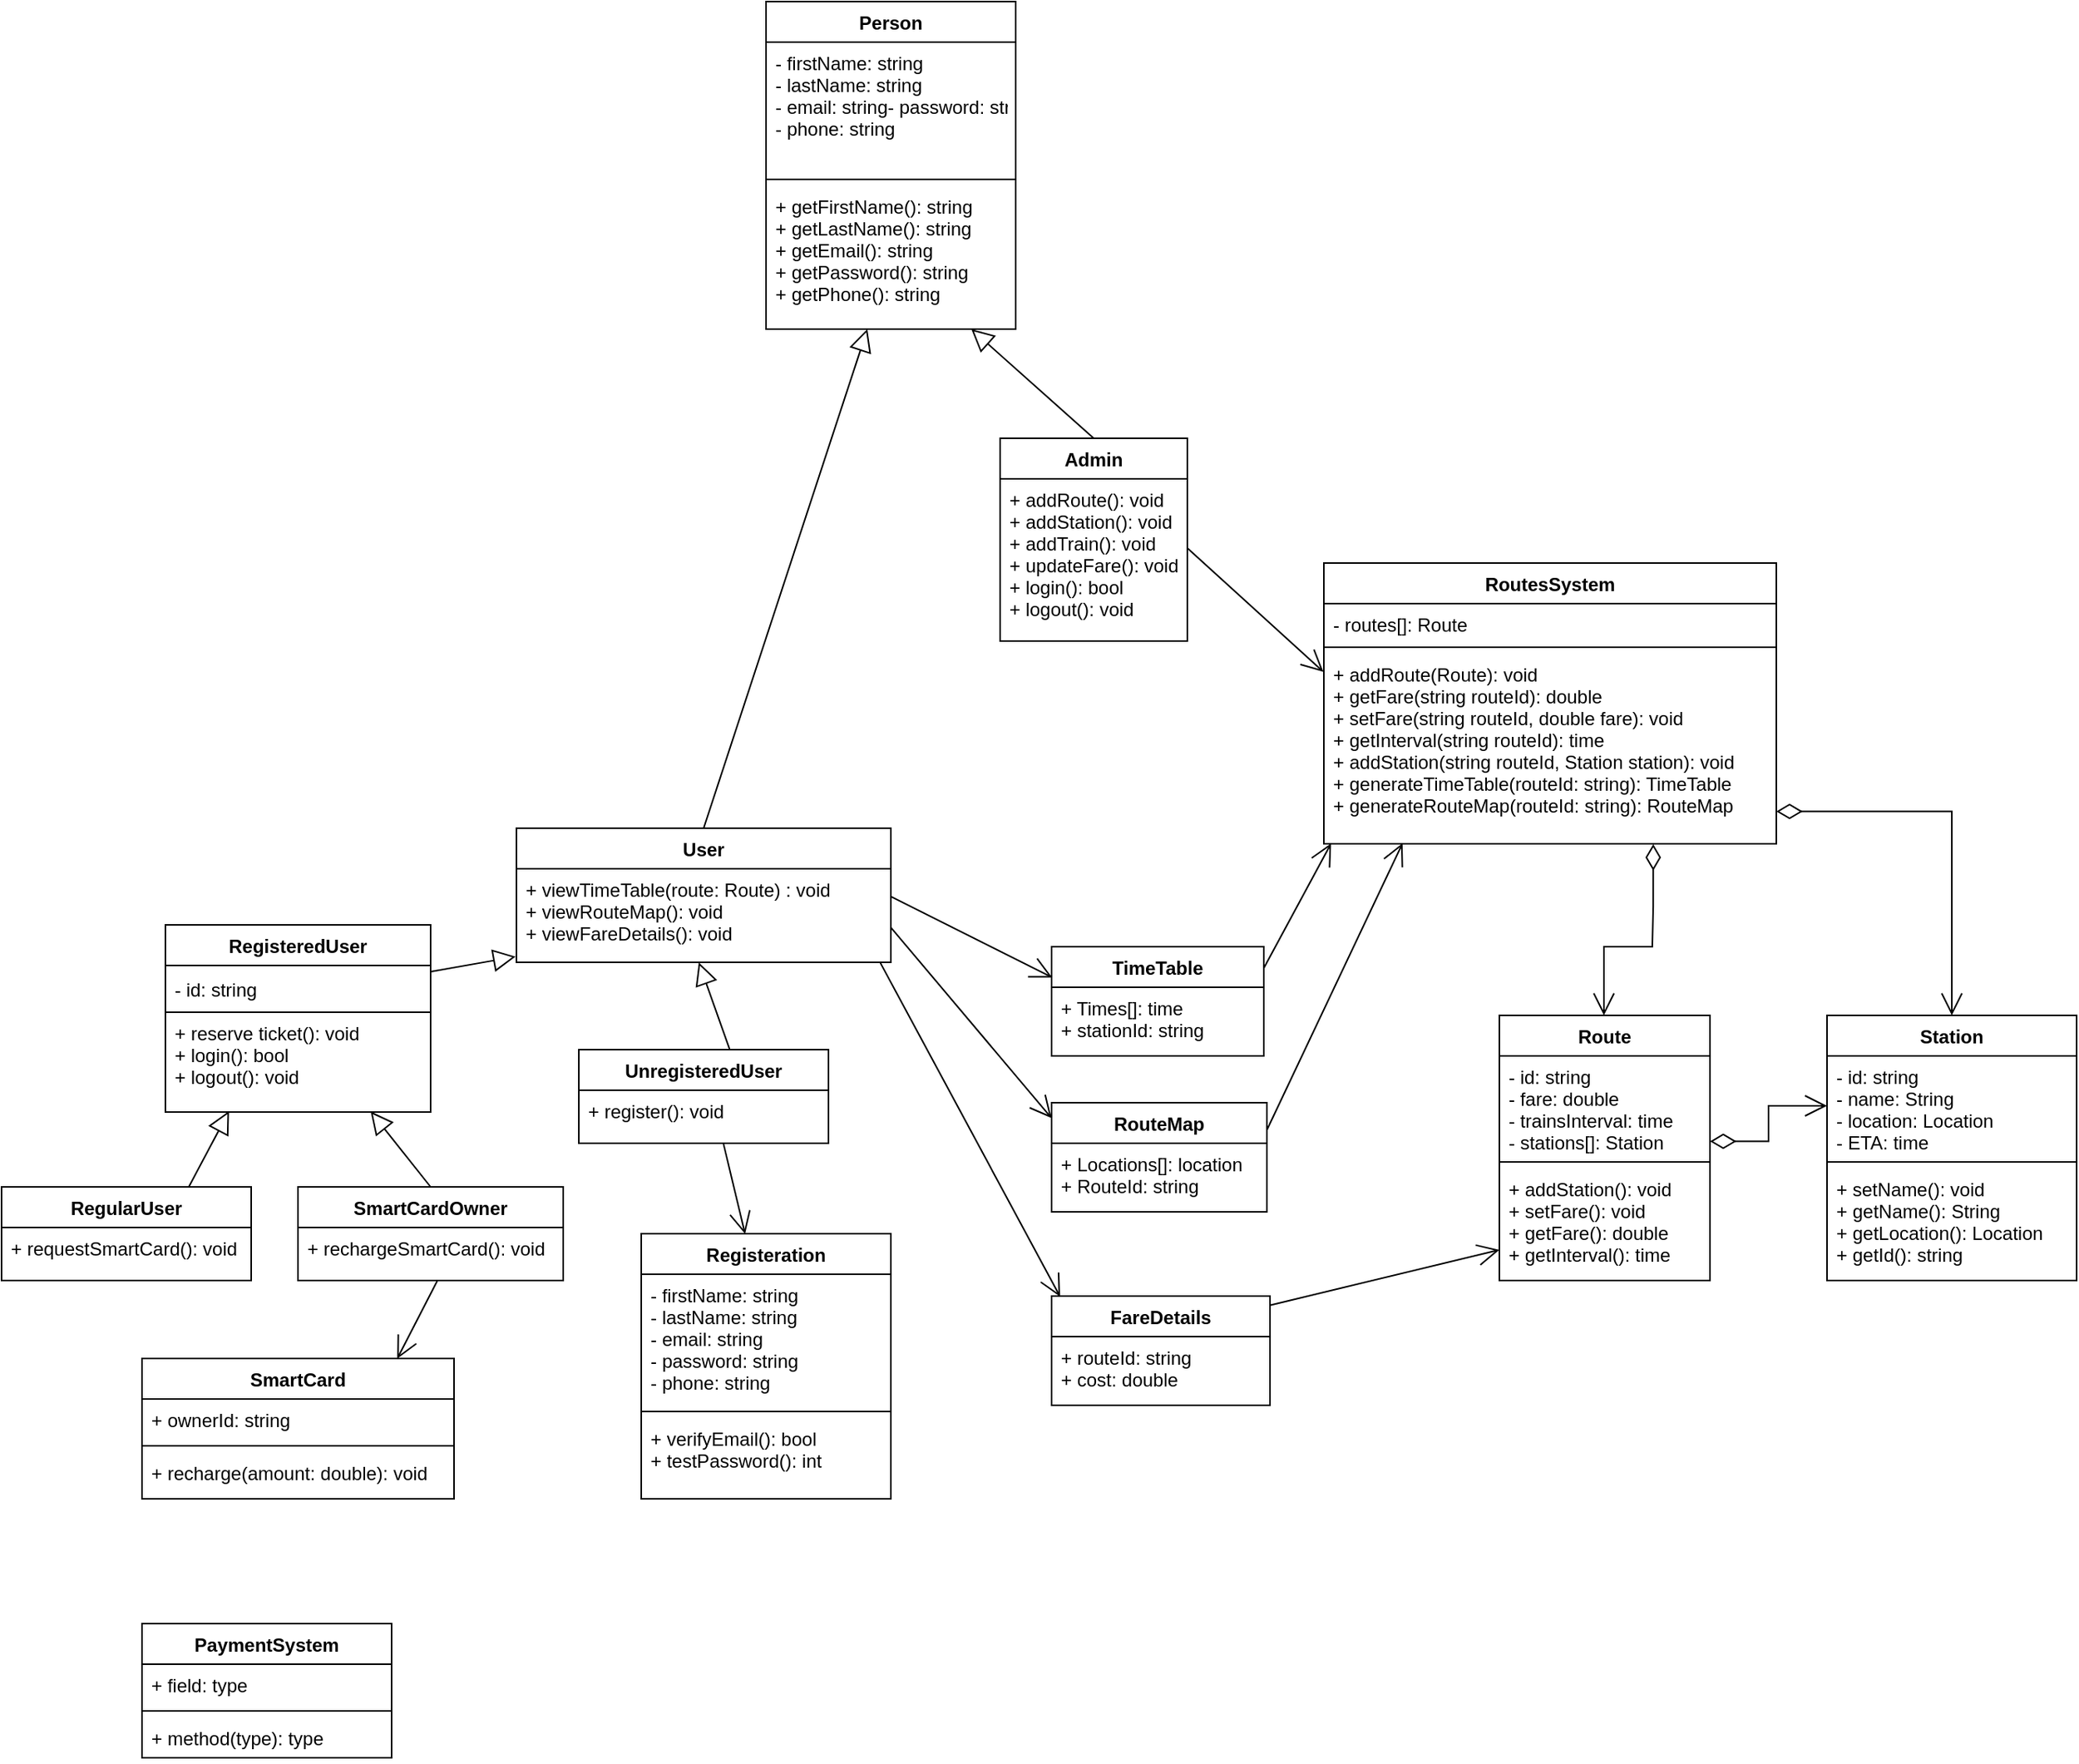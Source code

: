 <mxfile version="15.8.8" type="github">
  <diagram id="C5RBs43oDa-KdzZeNtuy" name="Page-1">
    <mxGraphModel dx="2536" dy="1300" grid="1" gridSize="10" guides="1" tooltips="1" connect="1" arrows="1" fold="1" page="0" pageScale="1" pageWidth="827" pageHeight="1169" background="none" math="0" shadow="0">
      <root>
        <mxCell id="WIyWlLk6GJQsqaUBKTNV-0" />
        <mxCell id="WIyWlLk6GJQsqaUBKTNV-1" parent="WIyWlLk6GJQsqaUBKTNV-0" />
        <mxCell id="oz0YalD53Wy_oq5XSP2Q-18" value="User" style="swimlane;fontStyle=1;childLayout=stackLayout;horizontal=1;startSize=26;fillColor=none;horizontalStack=0;resizeParent=1;resizeParentMax=0;resizeLast=0;collapsible=1;marginBottom=0;" parent="WIyWlLk6GJQsqaUBKTNV-1" vertex="1">
          <mxGeometry x="-130" y="210" width="240" height="86" as="geometry" />
        </mxCell>
        <mxCell id="oz0YalD53Wy_oq5XSP2Q-21" value="+ viewTimeTable(route: Route) : void&#xa;+ viewRouteMap(): void&#xa;+ viewFareDetails(): void&#xa;&#xa;" style="text;strokeColor=default;fillColor=none;align=left;verticalAlign=top;spacingLeft=4;spacingRight=4;overflow=hidden;rotatable=0;points=[[0,0.5],[1,0.5]];portConstraint=eastwest;" parent="oz0YalD53Wy_oq5XSP2Q-18" vertex="1">
          <mxGeometry y="26" width="240" height="60" as="geometry" />
        </mxCell>
        <mxCell id="oz0YalD53Wy_oq5XSP2Q-30" value="Admin" style="swimlane;fontStyle=1;align=center;verticalAlign=top;childLayout=stackLayout;horizontal=1;startSize=26;horizontalStack=0;resizeParent=1;resizeParentMax=0;resizeLast=0;collapsible=1;marginBottom=0;strokeColor=default;" parent="WIyWlLk6GJQsqaUBKTNV-1" vertex="1">
          <mxGeometry x="180" y="-40" width="120" height="130" as="geometry" />
        </mxCell>
        <mxCell id="oz0YalD53Wy_oq5XSP2Q-33" value="+ addRoute(): void&#xa;+ addStation(): void&#xa;+ addTrain(): void&#xa;+ updateFare(): void&#xa;+ login(): bool&#xa;+ logout(): void" style="text;strokeColor=none;fillColor=none;align=left;verticalAlign=top;spacingLeft=4;spacingRight=4;overflow=hidden;rotatable=0;points=[[0,0.5],[1,0.5]];portConstraint=eastwest;" parent="oz0YalD53Wy_oq5XSP2Q-30" vertex="1">
          <mxGeometry y="26" width="120" height="104" as="geometry" />
        </mxCell>
        <mxCell id="oz0YalD53Wy_oq5XSP2Q-39" value="Person" style="swimlane;fontStyle=1;align=center;verticalAlign=top;childLayout=stackLayout;horizontal=1;startSize=26;horizontalStack=0;resizeParent=1;resizeParentMax=0;resizeLast=0;collapsible=1;marginBottom=0;strokeColor=default;" parent="WIyWlLk6GJQsqaUBKTNV-1" vertex="1">
          <mxGeometry x="30" y="-320" width="160" height="210" as="geometry">
            <mxRectangle x="30" y="-140" width="70" height="26" as="alternateBounds" />
          </mxGeometry>
        </mxCell>
        <mxCell id="oz0YalD53Wy_oq5XSP2Q-40" value="- firstName: string&#xa;- lastName: string&#xa;- email: string- password: string&#xa;- phone: string&#xa;&#xa;&#xa;&#xa;" style="text;strokeColor=none;fillColor=none;align=left;verticalAlign=top;spacingLeft=4;spacingRight=4;overflow=hidden;rotatable=0;points=[[0,0.5],[1,0.5]];portConstraint=eastwest;" parent="oz0YalD53Wy_oq5XSP2Q-39" vertex="1">
          <mxGeometry y="26" width="160" height="84" as="geometry" />
        </mxCell>
        <mxCell id="oz0YalD53Wy_oq5XSP2Q-41" value="" style="line;strokeWidth=1;fillColor=none;align=left;verticalAlign=middle;spacingTop=-1;spacingLeft=3;spacingRight=3;rotatable=0;labelPosition=right;points=[];portConstraint=eastwest;" parent="oz0YalD53Wy_oq5XSP2Q-39" vertex="1">
          <mxGeometry y="110" width="160" height="8" as="geometry" />
        </mxCell>
        <mxCell id="oz0YalD53Wy_oq5XSP2Q-42" value="+ getFirstName(): string&#xa;+ getLastName(): string&#xa;+ getEmail(): string&#xa;+ getPassword(): string&#xa;+ getPhone(): string&#xa;&#xa;&#xa;&#xa;" style="text;strokeColor=none;fillColor=none;align=left;verticalAlign=top;spacingLeft=4;spacingRight=4;overflow=hidden;rotatable=0;points=[[0,0.5],[1,0.5]];portConstraint=eastwest;" parent="oz0YalD53Wy_oq5XSP2Q-39" vertex="1">
          <mxGeometry y="118" width="160" height="92" as="geometry" />
        </mxCell>
        <mxCell id="oz0YalD53Wy_oq5XSP2Q-43" value="" style="edgeStyle=none;html=1;endSize=12;endArrow=block;endFill=0;rounded=0;exitX=0.5;exitY=0;exitDx=0;exitDy=0;" parent="WIyWlLk6GJQsqaUBKTNV-1" source="oz0YalD53Wy_oq5XSP2Q-18" target="oz0YalD53Wy_oq5XSP2Q-42" edge="1">
          <mxGeometry width="160" relative="1" as="geometry">
            <mxPoint x="-30" y="10" as="sourcePoint" />
            <mxPoint x="30" y="80" as="targetPoint" />
          </mxGeometry>
        </mxCell>
        <mxCell id="oz0YalD53Wy_oq5XSP2Q-46" value="" style="edgeStyle=none;html=1;endSize=12;endArrow=block;endFill=0;rounded=0;exitX=0.5;exitY=0;exitDx=0;exitDy=0;" parent="WIyWlLk6GJQsqaUBKTNV-1" source="oz0YalD53Wy_oq5XSP2Q-30" target="oz0YalD53Wy_oq5XSP2Q-42" edge="1">
          <mxGeometry width="160" relative="1" as="geometry">
            <mxPoint x="-30" y="100" as="sourcePoint" />
            <mxPoint x="74" y="62" as="targetPoint" />
          </mxGeometry>
        </mxCell>
        <mxCell id="oz0YalD53Wy_oq5XSP2Q-47" value="UnregisteredUser&#xa;" style="swimlane;fontStyle=1;align=center;verticalAlign=top;childLayout=stackLayout;horizontal=1;startSize=26;horizontalStack=0;resizeParent=1;resizeParentMax=0;resizeLast=0;collapsible=1;marginBottom=0;strokeColor=default;" parent="WIyWlLk6GJQsqaUBKTNV-1" vertex="1">
          <mxGeometry x="-90" y="352" width="160" height="60" as="geometry">
            <mxRectangle x="-90" y="352" width="130" height="26" as="alternateBounds" />
          </mxGeometry>
        </mxCell>
        <mxCell id="oz0YalD53Wy_oq5XSP2Q-50" value="+ register(): void" style="text;strokeColor=none;fillColor=none;align=left;verticalAlign=top;spacingLeft=4;spacingRight=4;overflow=hidden;rotatable=0;points=[[0,0.5],[1,0.5]];portConstraint=eastwest;" parent="oz0YalD53Wy_oq5XSP2Q-47" vertex="1">
          <mxGeometry y="26" width="160" height="34" as="geometry" />
        </mxCell>
        <mxCell id="oz0YalD53Wy_oq5XSP2Q-51" value="RegisteredUser&#xa;" style="swimlane;fontStyle=1;align=center;verticalAlign=top;childLayout=stackLayout;horizontal=1;startSize=26;horizontalStack=0;resizeParent=1;resizeParentMax=0;resizeLast=0;collapsible=1;marginBottom=0;strokeColor=default;rotation=0;" parent="WIyWlLk6GJQsqaUBKTNV-1" vertex="1">
          <mxGeometry x="-355" y="272" width="170" height="120" as="geometry">
            <mxRectangle x="-330" y="296" width="120" height="26" as="alternateBounds" />
          </mxGeometry>
        </mxCell>
        <mxCell id="33fXCFxnljWOuSpnzhvU-42" value="- id: string" style="text;strokeColor=default;fillColor=none;align=left;verticalAlign=middle;spacingLeft=4;spacingRight=4;overflow=hidden;points=[[0,0.5],[1,0.5]];portConstraint=eastwest;rotatable=0;glass=0;" vertex="1" parent="oz0YalD53Wy_oq5XSP2Q-51">
          <mxGeometry y="26" width="170" height="30" as="geometry" />
        </mxCell>
        <mxCell id="oz0YalD53Wy_oq5XSP2Q-52" value="+ reserve ticket(): void&#xa;+ login(): bool&#xa;+ logout(): void" style="text;strokeColor=default;fillColor=none;align=left;verticalAlign=top;spacingLeft=4;spacingRight=4;overflow=hidden;rotatable=0;points=[[0,0.5],[1,0.5]];portConstraint=eastwest;rotation=0;" parent="oz0YalD53Wy_oq5XSP2Q-51" vertex="1">
          <mxGeometry y="56" width="170" height="64" as="geometry" />
        </mxCell>
        <mxCell id="oz0YalD53Wy_oq5XSP2Q-53" value="RegularUser&#xa;" style="swimlane;fontStyle=1;align=center;verticalAlign=top;childLayout=stackLayout;horizontal=1;startSize=26;horizontalStack=0;resizeParent=1;resizeParentMax=0;resizeLast=0;collapsible=1;marginBottom=0;strokeColor=default;" parent="WIyWlLk6GJQsqaUBKTNV-1" vertex="1">
          <mxGeometry x="-460" y="440" width="160" height="60" as="geometry">
            <mxRectangle x="-460" y="440" width="100" height="26" as="alternateBounds" />
          </mxGeometry>
        </mxCell>
        <mxCell id="oz0YalD53Wy_oq5XSP2Q-54" value="+ requestSmartCard(): void" style="text;strokeColor=none;fillColor=none;align=left;verticalAlign=top;spacingLeft=4;spacingRight=4;overflow=hidden;rotatable=0;points=[[0,0.5],[1,0.5]];portConstraint=eastwest;" parent="oz0YalD53Wy_oq5XSP2Q-53" vertex="1">
          <mxGeometry y="26" width="160" height="34" as="geometry" />
        </mxCell>
        <mxCell id="oz0YalD53Wy_oq5XSP2Q-55" value="SmartCardOwner&#xa;" style="swimlane;fontStyle=1;align=center;verticalAlign=top;childLayout=stackLayout;horizontal=1;startSize=26;horizontalStack=0;resizeParent=1;resizeParentMax=0;resizeLast=0;collapsible=1;marginBottom=0;strokeColor=default;" parent="WIyWlLk6GJQsqaUBKTNV-1" vertex="1">
          <mxGeometry x="-270" y="440" width="170" height="60" as="geometry">
            <mxRectangle x="-270" y="440" width="130" height="26" as="alternateBounds" />
          </mxGeometry>
        </mxCell>
        <mxCell id="oz0YalD53Wy_oq5XSP2Q-56" value="+ rechargeSmartCard(): void" style="text;strokeColor=none;fillColor=none;align=left;verticalAlign=top;spacingLeft=4;spacingRight=4;overflow=hidden;rotatable=0;points=[[0,0.5],[1,0.5]];portConstraint=eastwest;" parent="oz0YalD53Wy_oq5XSP2Q-55" vertex="1">
          <mxGeometry y="26" width="170" height="34" as="geometry" />
        </mxCell>
        <mxCell id="oz0YalD53Wy_oq5XSP2Q-57" value="" style="edgeStyle=none;html=1;endSize=12;endArrow=block;endFill=0;rounded=0;entryX=-0.002;entryY=0.939;entryDx=0;entryDy=0;entryPerimeter=0;exitX=1;exitY=0.25;exitDx=0;exitDy=0;" parent="WIyWlLk6GJQsqaUBKTNV-1" source="oz0YalD53Wy_oq5XSP2Q-51" target="oz0YalD53Wy_oq5XSP2Q-21" edge="1">
          <mxGeometry width="160" relative="1" as="geometry">
            <mxPoint x="-210" y="340" as="sourcePoint" />
            <mxPoint x="-110" y="270" as="targetPoint" />
          </mxGeometry>
        </mxCell>
        <mxCell id="oz0YalD53Wy_oq5XSP2Q-59" value="" style="edgeStyle=none;html=1;endSize=12;endArrow=block;endFill=0;rounded=0;exitX=0.605;exitY=0.003;exitDx=0;exitDy=0;exitPerimeter=0;entryX=0.487;entryY=1.001;entryDx=0;entryDy=0;entryPerimeter=0;" parent="WIyWlLk6GJQsqaUBKTNV-1" source="oz0YalD53Wy_oq5XSP2Q-47" target="oz0YalD53Wy_oq5XSP2Q-21" edge="1">
          <mxGeometry width="160" relative="1" as="geometry">
            <mxPoint x="-210" y="340" as="sourcePoint" />
            <mxPoint x="-30" y="290" as="targetPoint" />
          </mxGeometry>
        </mxCell>
        <mxCell id="oz0YalD53Wy_oq5XSP2Q-60" value="" style="edgeStyle=none;html=1;endSize=12;endArrow=block;endFill=0;rounded=0;entryX=0.774;entryY=0.994;entryDx=0;entryDy=0;entryPerimeter=0;exitX=0.5;exitY=0;exitDx=0;exitDy=0;" parent="WIyWlLk6GJQsqaUBKTNV-1" source="oz0YalD53Wy_oq5XSP2Q-55" target="oz0YalD53Wy_oq5XSP2Q-52" edge="1">
          <mxGeometry width="160" relative="1" as="geometry">
            <mxPoint x="-350" y="390" as="sourcePoint" />
            <mxPoint x="-190" y="390" as="targetPoint" />
          </mxGeometry>
        </mxCell>
        <mxCell id="oz0YalD53Wy_oq5XSP2Q-61" value="" style="edgeStyle=none;html=1;endSize=12;endArrow=block;endFill=0;rounded=0;entryX=0.24;entryY=0.99;entryDx=0;entryDy=0;entryPerimeter=0;exitX=0.75;exitY=0;exitDx=0;exitDy=0;" parent="WIyWlLk6GJQsqaUBKTNV-1" source="oz0YalD53Wy_oq5XSP2Q-53" target="oz0YalD53Wy_oq5XSP2Q-52" edge="1">
          <mxGeometry width="160" relative="1" as="geometry">
            <mxPoint x="-350" y="390" as="sourcePoint" />
            <mxPoint x="-190" y="390" as="targetPoint" />
          </mxGeometry>
        </mxCell>
        <mxCell id="wLO17Js8CSukOj2f2Co--0" value="Route" style="swimlane;fontStyle=1;align=center;verticalAlign=top;childLayout=stackLayout;horizontal=1;startSize=26;horizontalStack=0;resizeParent=1;resizeParentMax=0;resizeLast=0;collapsible=1;marginBottom=0;strokeColor=default;" parent="WIyWlLk6GJQsqaUBKTNV-1" vertex="1">
          <mxGeometry x="500" y="330" width="135" height="170" as="geometry" />
        </mxCell>
        <mxCell id="wLO17Js8CSukOj2f2Co--1" value="- id: string&#xa;- fare: double&#xa;- trainsInterval: time&#xa;- stations[]: Station&#xa;&#xa;" style="text;strokeColor=none;fillColor=none;align=left;verticalAlign=top;spacingLeft=4;spacingRight=4;overflow=hidden;rotatable=0;points=[[0,0.5],[1,0.5]];portConstraint=eastwest;" parent="wLO17Js8CSukOj2f2Co--0" vertex="1">
          <mxGeometry y="26" width="135" height="64" as="geometry" />
        </mxCell>
        <mxCell id="wLO17Js8CSukOj2f2Co--2" value="" style="line;strokeWidth=1;fillColor=none;align=left;verticalAlign=middle;spacingTop=-1;spacingLeft=3;spacingRight=3;rotatable=0;labelPosition=right;points=[];portConstraint=eastwest;" parent="wLO17Js8CSukOj2f2Co--0" vertex="1">
          <mxGeometry y="90" width="135" height="8" as="geometry" />
        </mxCell>
        <mxCell id="wLO17Js8CSukOj2f2Co--3" value="+ addStation(): void&#xa;+ setFare(): void&#xa;+ getFare(): double&#xa;+ getInterval(): time&#xa;" style="text;strokeColor=none;fillColor=none;align=left;verticalAlign=top;spacingLeft=4;spacingRight=4;overflow=hidden;rotatable=0;points=[[0,0.5],[1,0.5]];portConstraint=eastwest;" parent="wLO17Js8CSukOj2f2Co--0" vertex="1">
          <mxGeometry y="98" width="135" height="72" as="geometry" />
        </mxCell>
        <mxCell id="wLO17Js8CSukOj2f2Co--5" value="" style="edgeStyle=none;html=1;endArrow=open;endSize=12;verticalAlign=bottom;rounded=0;entryX=-0.001;entryY=0.096;entryDx=0;entryDy=0;entryPerimeter=0;exitX=1.002;exitY=0.429;exitDx=0;exitDy=0;exitPerimeter=0;" parent="WIyWlLk6GJQsqaUBKTNV-1" source="oz0YalD53Wy_oq5XSP2Q-33" target="wLO17Js8CSukOj2f2Co--9" edge="1">
          <mxGeometry x="0.12" y="-7" width="160" relative="1" as="geometry">
            <mxPoint x="210" y="260" as="sourcePoint" />
            <mxPoint x="370" y="260" as="targetPoint" />
            <mxPoint as="offset" />
          </mxGeometry>
        </mxCell>
        <mxCell id="wLO17Js8CSukOj2f2Co--6" value="RoutesSystem" style="swimlane;fontStyle=1;align=center;verticalAlign=top;childLayout=stackLayout;horizontal=1;startSize=26;horizontalStack=0;resizeParent=1;resizeParentMax=0;resizeLast=0;collapsible=1;marginBottom=0;strokeColor=default;" parent="WIyWlLk6GJQsqaUBKTNV-1" vertex="1">
          <mxGeometry x="387.5" y="40" width="290" height="180" as="geometry" />
        </mxCell>
        <mxCell id="wLO17Js8CSukOj2f2Co--7" value="- routes[]: Route" style="text;strokeColor=none;fillColor=none;align=left;verticalAlign=top;spacingLeft=4;spacingRight=4;overflow=hidden;rotatable=0;points=[[0,0.5],[1,0.5]];portConstraint=eastwest;" parent="wLO17Js8CSukOj2f2Co--6" vertex="1">
          <mxGeometry y="26" width="290" height="24" as="geometry" />
        </mxCell>
        <mxCell id="wLO17Js8CSukOj2f2Co--8" value="" style="line;strokeWidth=1;fillColor=none;align=left;verticalAlign=middle;spacingTop=-1;spacingLeft=3;spacingRight=3;rotatable=0;labelPosition=right;points=[];portConstraint=eastwest;" parent="wLO17Js8CSukOj2f2Co--6" vertex="1">
          <mxGeometry y="50" width="290" height="8" as="geometry" />
        </mxCell>
        <mxCell id="wLO17Js8CSukOj2f2Co--9" value="+ addRoute(Route): void&#xa;+ getFare(string routeId): double&#xa;+ setFare(string routeId, double fare): void&#xa;+ getInterval(string routeId): time&#xa;+ addStation(string routeId, Station station): void&#xa;+ generateTimeTable(routeId: string): TimeTable&#xa;+ generateRouteMap(routeId: string): RouteMap" style="text;strokeColor=none;fillColor=none;align=left;verticalAlign=top;spacingLeft=4;spacingRight=4;overflow=hidden;rotatable=0;points=[[0,0.5],[1,0.5]];portConstraint=eastwest;" parent="wLO17Js8CSukOj2f2Co--6" vertex="1">
          <mxGeometry y="58" width="290" height="122" as="geometry" />
        </mxCell>
        <mxCell id="wLO17Js8CSukOj2f2Co--11" value="" style="endArrow=open;html=1;endSize=12;startArrow=diamondThin;startSize=14;startFill=0;edgeStyle=orthogonalEdgeStyle;align=left;verticalAlign=bottom;rounded=0;exitX=0.728;exitY=1.002;exitDx=0;exitDy=0;exitPerimeter=0;" parent="WIyWlLk6GJQsqaUBKTNV-1" source="wLO17Js8CSukOj2f2Co--9" target="wLO17Js8CSukOj2f2Co--0" edge="1">
          <mxGeometry x="-1" y="3" relative="1" as="geometry">
            <mxPoint x="590" y="260" as="sourcePoint" />
            <mxPoint x="330" y="210" as="targetPoint" />
            <Array as="points">
              <mxPoint x="599" y="260" />
              <mxPoint x="598" y="260" />
              <mxPoint x="598" y="286" />
              <mxPoint x="567" y="286" />
            </Array>
          </mxGeometry>
        </mxCell>
        <mxCell id="0wf969HlVB6r5j6Vj_XR-4" value="Station" style="swimlane;fontStyle=1;align=center;verticalAlign=top;childLayout=stackLayout;horizontal=1;startSize=26;horizontalStack=0;resizeParent=1;resizeParentMax=0;resizeLast=0;collapsible=1;marginBottom=0;" parent="WIyWlLk6GJQsqaUBKTNV-1" vertex="1">
          <mxGeometry x="710" y="330" width="160" height="170" as="geometry" />
        </mxCell>
        <mxCell id="0wf969HlVB6r5j6Vj_XR-5" value="- id: string&#xa;- name: String&#xa;- location: Location&#xa;- ETA: time" style="text;strokeColor=none;fillColor=none;align=left;verticalAlign=top;spacingLeft=4;spacingRight=4;overflow=hidden;rotatable=0;points=[[0,0.5],[1,0.5]];portConstraint=eastwest;" parent="0wf969HlVB6r5j6Vj_XR-4" vertex="1">
          <mxGeometry y="26" width="160" height="64" as="geometry" />
        </mxCell>
        <mxCell id="0wf969HlVB6r5j6Vj_XR-6" value="" style="line;strokeWidth=1;fillColor=none;align=left;verticalAlign=middle;spacingTop=-1;spacingLeft=3;spacingRight=3;rotatable=0;labelPosition=right;points=[];portConstraint=eastwest;" parent="0wf969HlVB6r5j6Vj_XR-4" vertex="1">
          <mxGeometry y="90" width="160" height="8" as="geometry" />
        </mxCell>
        <mxCell id="0wf969HlVB6r5j6Vj_XR-7" value="+ setName(): void&#xa;+ getName(): String&#xa;+ getLocation(): Location&#xa;+ getId(): string&#xa;" style="text;strokeColor=none;fillColor=none;align=left;verticalAlign=top;spacingLeft=4;spacingRight=4;overflow=hidden;rotatable=0;points=[[0,0.5],[1,0.5]];portConstraint=eastwest;" parent="0wf969HlVB6r5j6Vj_XR-4" vertex="1">
          <mxGeometry y="98" width="160" height="72" as="geometry" />
        </mxCell>
        <mxCell id="33fXCFxnljWOuSpnzhvU-0" value="" style="endArrow=open;html=1;endSize=12;startArrow=diamondThin;startSize=14;startFill=0;edgeStyle=orthogonalEdgeStyle;align=left;verticalAlign=bottom;rounded=0;exitX=1;exitY=0.856;exitDx=0;exitDy=0;exitPerimeter=0;" edge="1" parent="WIyWlLk6GJQsqaUBKTNV-1" source="wLO17Js8CSukOj2f2Co--1" target="0wf969HlVB6r5j6Vj_XR-5">
          <mxGeometry x="-1" y="3" relative="1" as="geometry">
            <mxPoint x="760" y="370" as="sourcePoint" />
            <mxPoint x="920" y="370" as="targetPoint" />
          </mxGeometry>
        </mxCell>
        <mxCell id="33fXCFxnljWOuSpnzhvU-1" value="" style="endArrow=open;html=1;endSize=12;startArrow=diamondThin;startSize=14;startFill=0;edgeStyle=orthogonalEdgeStyle;align=left;verticalAlign=bottom;rounded=0;exitX=1;exitY=0.83;exitDx=0;exitDy=0;exitPerimeter=0;" edge="1" parent="WIyWlLk6GJQsqaUBKTNV-1" source="wLO17Js8CSukOj2f2Co--9" target="0wf969HlVB6r5j6Vj_XR-4">
          <mxGeometry x="-1" y="3" relative="1" as="geometry">
            <mxPoint x="680" y="195" as="sourcePoint" />
            <mxPoint x="542.5" y="350" as="targetPoint" />
          </mxGeometry>
        </mxCell>
        <mxCell id="33fXCFxnljWOuSpnzhvU-5" value="RouteMap&#xa;" style="swimlane;fontStyle=1;align=center;verticalAlign=top;childLayout=stackLayout;horizontal=1;startSize=26;horizontalStack=0;resizeParent=1;resizeParentMax=0;resizeLast=0;collapsible=1;marginBottom=0;" vertex="1" parent="WIyWlLk6GJQsqaUBKTNV-1">
          <mxGeometry x="213" y="386" width="138" height="70" as="geometry" />
        </mxCell>
        <mxCell id="33fXCFxnljWOuSpnzhvU-6" value="+ Locations[]: location&#xa;+ RouteId: string" style="text;strokeColor=none;fillColor=none;align=left;verticalAlign=top;spacingLeft=4;spacingRight=4;overflow=hidden;rotatable=0;points=[[0,0.5],[1,0.5]];portConstraint=eastwest;" vertex="1" parent="33fXCFxnljWOuSpnzhvU-5">
          <mxGeometry y="26" width="138" height="44" as="geometry" />
        </mxCell>
        <mxCell id="33fXCFxnljWOuSpnzhvU-9" value="TimeTable&#xa;" style="swimlane;fontStyle=1;align=center;verticalAlign=top;childLayout=stackLayout;horizontal=1;startSize=26;horizontalStack=0;resizeParent=1;resizeParentMax=0;resizeLast=0;collapsible=1;marginBottom=0;" vertex="1" parent="WIyWlLk6GJQsqaUBKTNV-1">
          <mxGeometry x="213" y="286" width="136" height="70" as="geometry" />
        </mxCell>
        <mxCell id="33fXCFxnljWOuSpnzhvU-10" value="+ Times[]: time&#xa;+ stationId: string&#xa;" style="text;strokeColor=none;fillColor=none;align=left;verticalAlign=top;spacingLeft=4;spacingRight=4;overflow=hidden;rotatable=0;points=[[0,0.5],[1,0.5]];portConstraint=eastwest;" vertex="1" parent="33fXCFxnljWOuSpnzhvU-9">
          <mxGeometry y="26" width="136" height="44" as="geometry" />
        </mxCell>
        <mxCell id="33fXCFxnljWOuSpnzhvU-13" value="FareDetails" style="swimlane;fontStyle=1;align=center;verticalAlign=top;childLayout=stackLayout;horizontal=1;startSize=26;horizontalStack=0;resizeParent=1;resizeParentMax=0;resizeLast=0;collapsible=1;marginBottom=0;" vertex="1" parent="WIyWlLk6GJQsqaUBKTNV-1">
          <mxGeometry x="213" y="510" width="140" height="70" as="geometry" />
        </mxCell>
        <mxCell id="33fXCFxnljWOuSpnzhvU-14" value="+ routeId: string&#xa;+ cost: double&#xa;" style="text;strokeColor=none;fillColor=none;align=left;verticalAlign=top;spacingLeft=4;spacingRight=4;overflow=hidden;rotatable=0;points=[[0,0.5],[1,0.5]];portConstraint=eastwest;" vertex="1" parent="33fXCFxnljWOuSpnzhvU-13">
          <mxGeometry y="26" width="140" height="44" as="geometry" />
        </mxCell>
        <mxCell id="33fXCFxnljWOuSpnzhvU-17" value="" style="edgeStyle=none;html=1;endArrow=open;endSize=12;verticalAlign=bottom;rounded=0;entryX=0.003;entryY=0.282;entryDx=0;entryDy=0;entryPerimeter=0;exitX=1.001;exitY=0.299;exitDx=0;exitDy=0;exitPerimeter=0;" edge="1" parent="WIyWlLk6GJQsqaUBKTNV-1" source="oz0YalD53Wy_oq5XSP2Q-21" target="33fXCFxnljWOuSpnzhvU-9">
          <mxGeometry x="0.12" y="-7" width="160" relative="1" as="geometry">
            <mxPoint x="10.0" y="339.996" as="sourcePoint" />
            <mxPoint x="146.97" y="301.788" as="targetPoint" />
            <mxPoint as="offset" />
          </mxGeometry>
        </mxCell>
        <mxCell id="33fXCFxnljWOuSpnzhvU-18" value="" style="edgeStyle=none;html=1;endArrow=open;endSize=12;verticalAlign=bottom;rounded=0;entryX=0;entryY=0.141;entryDx=0;entryDy=0;entryPerimeter=0;exitX=1;exitY=0.628;exitDx=0;exitDy=0;exitPerimeter=0;" edge="1" parent="WIyWlLk6GJQsqaUBKTNV-1" source="oz0YalD53Wy_oq5XSP2Q-21" target="33fXCFxnljWOuSpnzhvU-5">
          <mxGeometry x="0.12" y="-7" width="160" relative="1" as="geometry">
            <mxPoint x="20.0" y="349.996" as="sourcePoint" />
            <mxPoint x="156.97" y="311.788" as="targetPoint" />
            <mxPoint as="offset" />
          </mxGeometry>
        </mxCell>
        <mxCell id="33fXCFxnljWOuSpnzhvU-19" value="" style="edgeStyle=none;html=1;endArrow=open;endSize=12;verticalAlign=bottom;rounded=0;entryX=0.039;entryY=0.005;entryDx=0;entryDy=0;entryPerimeter=0;exitX=0.971;exitY=0.999;exitDx=0;exitDy=0;exitPerimeter=0;" edge="1" parent="WIyWlLk6GJQsqaUBKTNV-1" source="oz0YalD53Wy_oq5XSP2Q-21" target="33fXCFxnljWOuSpnzhvU-13">
          <mxGeometry x="0.12" y="-7" width="160" relative="1" as="geometry">
            <mxPoint x="30.0" y="359.996" as="sourcePoint" />
            <mxPoint x="166.97" y="321.788" as="targetPoint" />
            <mxPoint as="offset" />
            <Array as="points" />
          </mxGeometry>
        </mxCell>
        <mxCell id="33fXCFxnljWOuSpnzhvU-20" value="" style="edgeStyle=none;html=1;endArrow=open;endSize=12;verticalAlign=bottom;rounded=0;entryX=0.016;entryY=0.998;entryDx=0;entryDy=0;entryPerimeter=0;exitX=1.001;exitY=0.193;exitDx=0;exitDy=0;exitPerimeter=0;" edge="1" parent="WIyWlLk6GJQsqaUBKTNV-1" source="33fXCFxnljWOuSpnzhvU-9" target="wLO17Js8CSukOj2f2Co--9">
          <mxGeometry x="0.12" y="-7" width="160" relative="1" as="geometry">
            <mxPoint x="220" y="270" as="sourcePoint" />
            <mxPoint x="400" y="317" as="targetPoint" />
            <mxPoint as="offset" />
          </mxGeometry>
        </mxCell>
        <mxCell id="33fXCFxnljWOuSpnzhvU-21" value="" style="edgeStyle=none;html=1;endArrow=open;endSize=12;verticalAlign=bottom;rounded=0;entryX=0.174;entryY=0.997;entryDx=0;entryDy=0;entryPerimeter=0;exitX=1;exitY=0.25;exitDx=0;exitDy=0;" edge="1" parent="WIyWlLk6GJQsqaUBKTNV-1" source="33fXCFxnljWOuSpnzhvU-5" target="wLO17Js8CSukOj2f2Co--9">
          <mxGeometry x="0.12" y="-7" width="160" relative="1" as="geometry">
            <mxPoint x="334.16" y="309.598" as="sourcePoint" />
            <mxPoint x="400.98" y="252.294" as="targetPoint" />
            <mxPoint as="offset" />
          </mxGeometry>
        </mxCell>
        <mxCell id="33fXCFxnljWOuSpnzhvU-22" value="" style="edgeStyle=none;html=1;endArrow=open;endSize=12;verticalAlign=bottom;rounded=0;exitX=1;exitY=0.084;exitDx=0;exitDy=0;exitPerimeter=0;" edge="1" parent="WIyWlLk6GJQsqaUBKTNV-1" source="33fXCFxnljWOuSpnzhvU-13" target="wLO17Js8CSukOj2f2Co--3">
          <mxGeometry x="0.12" y="-7" width="160" relative="1" as="geometry">
            <mxPoint x="344.16" y="319.598" as="sourcePoint" />
            <mxPoint x="410.98" y="262.294" as="targetPoint" />
            <mxPoint as="offset" />
          </mxGeometry>
        </mxCell>
        <mxCell id="33fXCFxnljWOuSpnzhvU-24" value="Registeration" style="swimlane;fontStyle=1;align=center;verticalAlign=top;childLayout=stackLayout;horizontal=1;startSize=26;horizontalStack=0;resizeParent=1;resizeParentMax=0;resizeLast=0;collapsible=1;marginBottom=0;" vertex="1" parent="WIyWlLk6GJQsqaUBKTNV-1">
          <mxGeometry x="-50" y="470" width="160" height="170" as="geometry" />
        </mxCell>
        <mxCell id="33fXCFxnljWOuSpnzhvU-25" value="- firstName: string&#xa;- lastName: string&#xa;- email: string&#xa;- password: string&#xa;- phone: string&#xa;&#xa;&#xa;&#xa;&#xa;&#xa;" style="text;strokeColor=none;fillColor=none;align=left;verticalAlign=top;spacingLeft=4;spacingRight=4;overflow=hidden;rotatable=0;points=[[0,0.5],[1,0.5]];portConstraint=eastwest;" vertex="1" parent="33fXCFxnljWOuSpnzhvU-24">
          <mxGeometry y="26" width="160" height="84" as="geometry" />
        </mxCell>
        <mxCell id="33fXCFxnljWOuSpnzhvU-26" value="" style="line;strokeWidth=1;fillColor=none;align=left;verticalAlign=middle;spacingTop=-1;spacingLeft=3;spacingRight=3;rotatable=0;labelPosition=right;points=[];portConstraint=eastwest;" vertex="1" parent="33fXCFxnljWOuSpnzhvU-24">
          <mxGeometry y="110" width="160" height="8" as="geometry" />
        </mxCell>
        <mxCell id="33fXCFxnljWOuSpnzhvU-27" value="+ verifyEmail(): bool&#xa;+ testPassword(): int&#xa;" style="text;strokeColor=none;fillColor=none;align=left;verticalAlign=top;spacingLeft=4;spacingRight=4;overflow=hidden;rotatable=0;points=[[0,0.5],[1,0.5]];portConstraint=eastwest;" vertex="1" parent="33fXCFxnljWOuSpnzhvU-24">
          <mxGeometry y="118" width="160" height="52" as="geometry" />
        </mxCell>
        <mxCell id="33fXCFxnljWOuSpnzhvU-29" value="SmartCard" style="swimlane;fontStyle=1;align=center;verticalAlign=top;childLayout=stackLayout;horizontal=1;startSize=26;horizontalStack=0;resizeParent=1;resizeParentMax=0;resizeLast=0;collapsible=1;marginBottom=0;" vertex="1" parent="WIyWlLk6GJQsqaUBKTNV-1">
          <mxGeometry x="-370" y="550" width="200" height="90" as="geometry" />
        </mxCell>
        <mxCell id="33fXCFxnljWOuSpnzhvU-30" value="+ ownerId: string" style="text;strokeColor=none;fillColor=none;align=left;verticalAlign=top;spacingLeft=4;spacingRight=4;overflow=hidden;rotatable=0;points=[[0,0.5],[1,0.5]];portConstraint=eastwest;" vertex="1" parent="33fXCFxnljWOuSpnzhvU-29">
          <mxGeometry y="26" width="200" height="26" as="geometry" />
        </mxCell>
        <mxCell id="33fXCFxnljWOuSpnzhvU-31" value="" style="line;strokeWidth=1;fillColor=none;align=left;verticalAlign=middle;spacingTop=-1;spacingLeft=3;spacingRight=3;rotatable=0;labelPosition=right;points=[];portConstraint=eastwest;" vertex="1" parent="33fXCFxnljWOuSpnzhvU-29">
          <mxGeometry y="52" width="200" height="8" as="geometry" />
        </mxCell>
        <mxCell id="33fXCFxnljWOuSpnzhvU-32" value="+ recharge(amount: double): void" style="text;strokeColor=none;fillColor=none;align=left;verticalAlign=top;spacingLeft=4;spacingRight=4;overflow=hidden;rotatable=0;points=[[0,0.5],[1,0.5]];portConstraint=eastwest;" vertex="1" parent="33fXCFxnljWOuSpnzhvU-29">
          <mxGeometry y="60" width="200" height="30" as="geometry" />
        </mxCell>
        <mxCell id="33fXCFxnljWOuSpnzhvU-44" value="" style="edgeStyle=none;html=1;endArrow=open;endSize=12;verticalAlign=bottom;rounded=0;exitX=0.579;exitY=1.002;exitDx=0;exitDy=0;exitPerimeter=0;entryX=0.416;entryY=0.001;entryDx=0;entryDy=0;entryPerimeter=0;" edge="1" parent="WIyWlLk6GJQsqaUBKTNV-1" source="oz0YalD53Wy_oq5XSP2Q-50" target="33fXCFxnljWOuSpnzhvU-24">
          <mxGeometry x="0.12" y="-7" width="160" relative="1" as="geometry">
            <mxPoint x="120" y="390" as="sourcePoint" />
            <mxPoint x="235.42" y="604.41" as="targetPoint" />
            <mxPoint as="offset" />
            <Array as="points" />
          </mxGeometry>
        </mxCell>
        <mxCell id="33fXCFxnljWOuSpnzhvU-46" value="" style="edgeStyle=none;html=1;endArrow=open;endSize=12;verticalAlign=bottom;rounded=0;exitX=0.525;exitY=1.007;exitDx=0;exitDy=0;exitPerimeter=0;entryX=0.818;entryY=0.001;entryDx=0;entryDy=0;entryPerimeter=0;" edge="1" parent="WIyWlLk6GJQsqaUBKTNV-1" source="oz0YalD53Wy_oq5XSP2Q-56" target="33fXCFxnljWOuSpnzhvU-29">
          <mxGeometry x="0.12" y="-7" width="160" relative="1" as="geometry">
            <mxPoint x="-237.0" y="545.55" as="sourcePoint" />
            <mxPoint x="-90.0" y="509.996" as="targetPoint" />
            <mxPoint as="offset" />
          </mxGeometry>
        </mxCell>
        <mxCell id="33fXCFxnljWOuSpnzhvU-47" value="PaymentSystem" style="swimlane;fontStyle=1;align=center;verticalAlign=top;childLayout=stackLayout;horizontal=1;startSize=26;horizontalStack=0;resizeParent=1;resizeParentMax=0;resizeLast=0;collapsible=1;marginBottom=0;glass=0;strokeColor=default;fillColor=none;" vertex="1" parent="WIyWlLk6GJQsqaUBKTNV-1">
          <mxGeometry x="-370" y="720" width="160" height="86" as="geometry" />
        </mxCell>
        <mxCell id="33fXCFxnljWOuSpnzhvU-48" value="+ field: type" style="text;strokeColor=none;fillColor=none;align=left;verticalAlign=top;spacingLeft=4;spacingRight=4;overflow=hidden;rotatable=0;points=[[0,0.5],[1,0.5]];portConstraint=eastwest;glass=0;" vertex="1" parent="33fXCFxnljWOuSpnzhvU-47">
          <mxGeometry y="26" width="160" height="26" as="geometry" />
        </mxCell>
        <mxCell id="33fXCFxnljWOuSpnzhvU-49" value="" style="line;strokeWidth=1;fillColor=none;align=left;verticalAlign=middle;spacingTop=-1;spacingLeft=3;spacingRight=3;rotatable=0;labelPosition=right;points=[];portConstraint=eastwest;glass=0;" vertex="1" parent="33fXCFxnljWOuSpnzhvU-47">
          <mxGeometry y="52" width="160" height="8" as="geometry" />
        </mxCell>
        <mxCell id="33fXCFxnljWOuSpnzhvU-50" value="+ method(type): type" style="text;strokeColor=none;fillColor=none;align=left;verticalAlign=top;spacingLeft=4;spacingRight=4;overflow=hidden;rotatable=0;points=[[0,0.5],[1,0.5]];portConstraint=eastwest;glass=0;" vertex="1" parent="33fXCFxnljWOuSpnzhvU-47">
          <mxGeometry y="60" width="160" height="26" as="geometry" />
        </mxCell>
      </root>
    </mxGraphModel>
  </diagram>
</mxfile>
